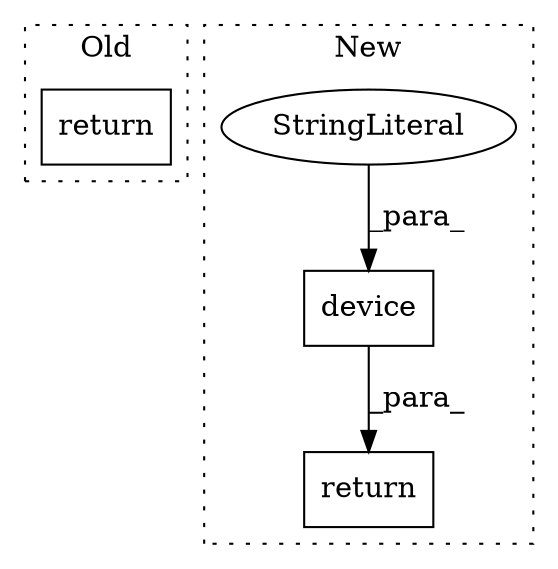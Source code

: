 digraph G {
subgraph cluster0 {
1 [label="return" a="41" s="216" l="7" shape="box"];
label = "Old";
style="dotted";
}
subgraph cluster1 {
2 [label="device" a="32" s="236,249" l="7,1" shape="box"];
3 [label="return" a="41" s="218" l="7" shape="box"];
4 [label="StringLiteral" a="45" s="243" l="6" shape="ellipse"];
label = "New";
style="dotted";
}
2 -> 3 [label="_para_"];
4 -> 2 [label="_para_"];
}